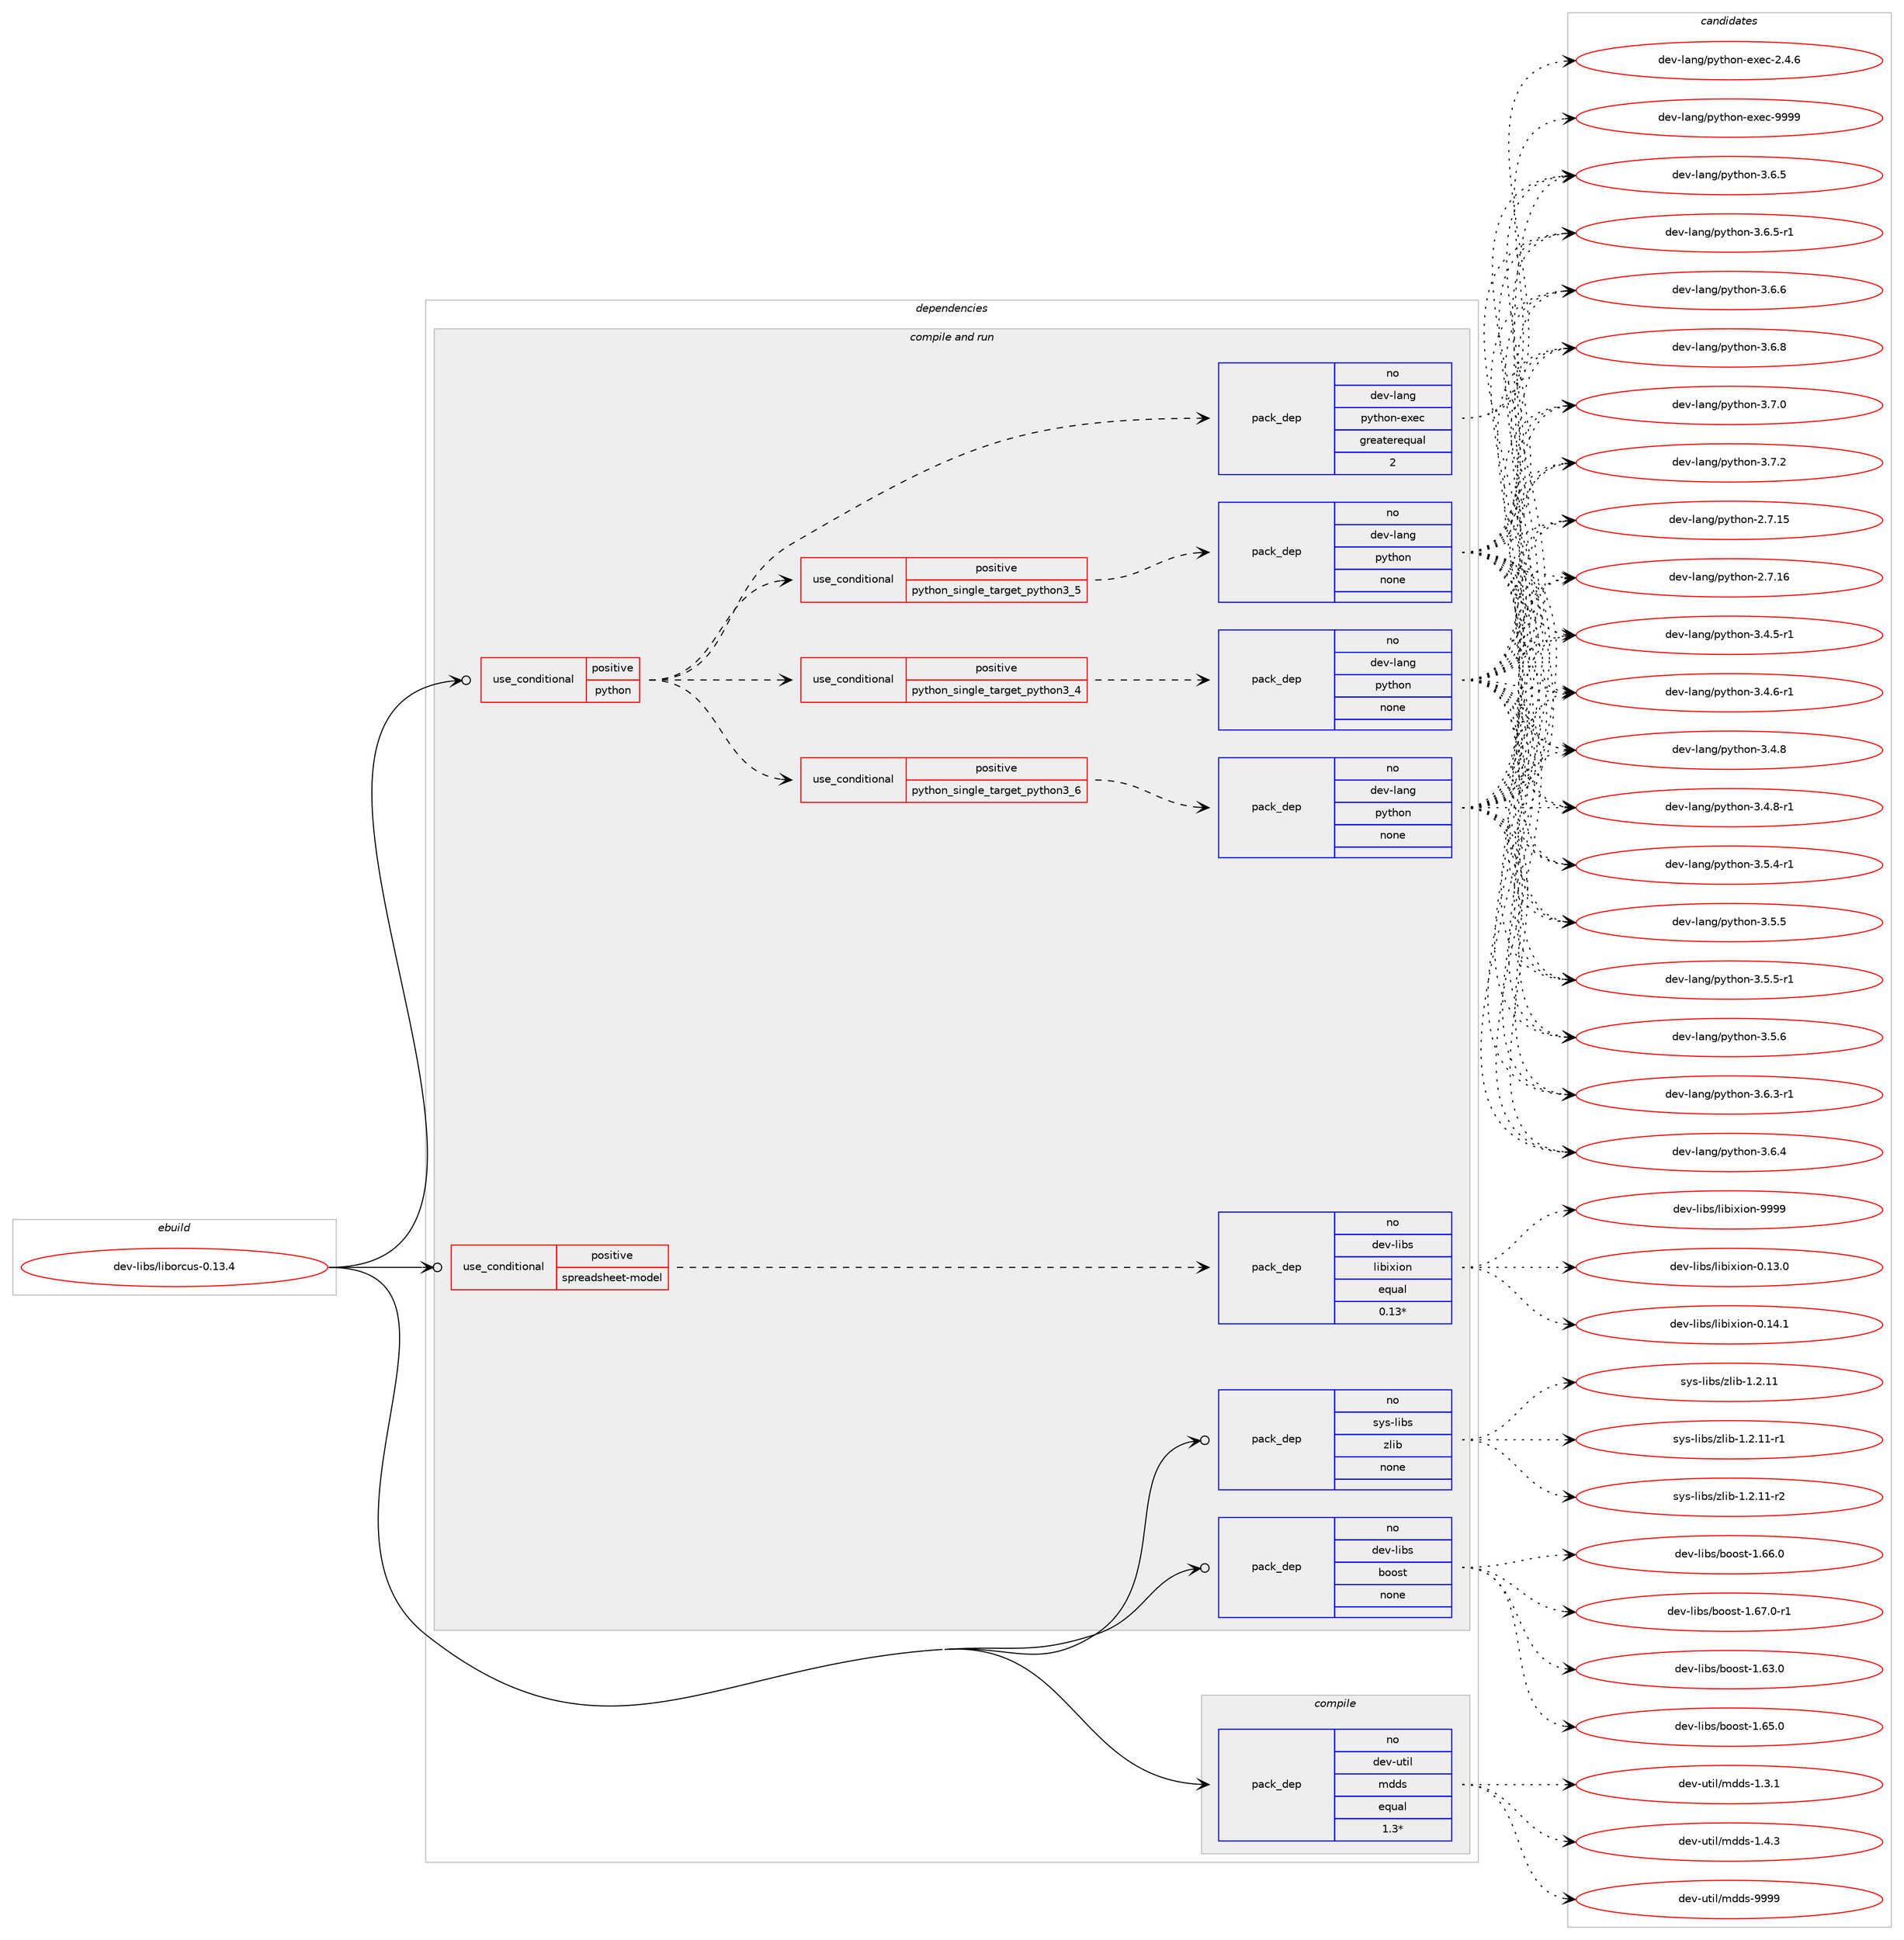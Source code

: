 digraph prolog {

# *************
# Graph options
# *************

newrank=true;
concentrate=true;
compound=true;
graph [rankdir=LR,fontname=Helvetica,fontsize=10,ranksep=1.5];#, ranksep=2.5, nodesep=0.2];
edge  [arrowhead=vee];
node  [fontname=Helvetica,fontsize=10];

# **********
# The ebuild
# **********

subgraph cluster_leftcol {
color=gray;
rank=same;
label=<<i>ebuild</i>>;
id [label="dev-libs/liborcus-0.13.4", color=red, width=4, href="../dev-libs/liborcus-0.13.4.svg"];
}

# ****************
# The dependencies
# ****************

subgraph cluster_midcol {
color=gray;
label=<<i>dependencies</i>>;
subgraph cluster_compile {
fillcolor="#eeeeee";
style=filled;
label=<<i>compile</i>>;
subgraph pack979929 {
dependency1369000 [label=<<TABLE BORDER="0" CELLBORDER="1" CELLSPACING="0" CELLPADDING="4" WIDTH="220"><TR><TD ROWSPAN="6" CELLPADDING="30">pack_dep</TD></TR><TR><TD WIDTH="110">no</TD></TR><TR><TD>dev-util</TD></TR><TR><TD>mdds</TD></TR><TR><TD>equal</TD></TR><TR><TD>1.3*</TD></TR></TABLE>>, shape=none, color=blue];
}
id:e -> dependency1369000:w [weight=20,style="solid",arrowhead="vee"];
}
subgraph cluster_compileandrun {
fillcolor="#eeeeee";
style=filled;
label=<<i>compile and run</i>>;
subgraph cond366212 {
dependency1369001 [label=<<TABLE BORDER="0" CELLBORDER="1" CELLSPACING="0" CELLPADDING="4"><TR><TD ROWSPAN="3" CELLPADDING="10">use_conditional</TD></TR><TR><TD>positive</TD></TR><TR><TD>python</TD></TR></TABLE>>, shape=none, color=red];
subgraph cond366213 {
dependency1369002 [label=<<TABLE BORDER="0" CELLBORDER="1" CELLSPACING="0" CELLPADDING="4"><TR><TD ROWSPAN="3" CELLPADDING="10">use_conditional</TD></TR><TR><TD>positive</TD></TR><TR><TD>python_single_target_python3_4</TD></TR></TABLE>>, shape=none, color=red];
subgraph pack979930 {
dependency1369003 [label=<<TABLE BORDER="0" CELLBORDER="1" CELLSPACING="0" CELLPADDING="4" WIDTH="220"><TR><TD ROWSPAN="6" CELLPADDING="30">pack_dep</TD></TR><TR><TD WIDTH="110">no</TD></TR><TR><TD>dev-lang</TD></TR><TR><TD>python</TD></TR><TR><TD>none</TD></TR><TR><TD></TD></TR></TABLE>>, shape=none, color=blue];
}
dependency1369002:e -> dependency1369003:w [weight=20,style="dashed",arrowhead="vee"];
}
dependency1369001:e -> dependency1369002:w [weight=20,style="dashed",arrowhead="vee"];
subgraph cond366214 {
dependency1369004 [label=<<TABLE BORDER="0" CELLBORDER="1" CELLSPACING="0" CELLPADDING="4"><TR><TD ROWSPAN="3" CELLPADDING="10">use_conditional</TD></TR><TR><TD>positive</TD></TR><TR><TD>python_single_target_python3_5</TD></TR></TABLE>>, shape=none, color=red];
subgraph pack979931 {
dependency1369005 [label=<<TABLE BORDER="0" CELLBORDER="1" CELLSPACING="0" CELLPADDING="4" WIDTH="220"><TR><TD ROWSPAN="6" CELLPADDING="30">pack_dep</TD></TR><TR><TD WIDTH="110">no</TD></TR><TR><TD>dev-lang</TD></TR><TR><TD>python</TD></TR><TR><TD>none</TD></TR><TR><TD></TD></TR></TABLE>>, shape=none, color=blue];
}
dependency1369004:e -> dependency1369005:w [weight=20,style="dashed",arrowhead="vee"];
}
dependency1369001:e -> dependency1369004:w [weight=20,style="dashed",arrowhead="vee"];
subgraph cond366215 {
dependency1369006 [label=<<TABLE BORDER="0" CELLBORDER="1" CELLSPACING="0" CELLPADDING="4"><TR><TD ROWSPAN="3" CELLPADDING="10">use_conditional</TD></TR><TR><TD>positive</TD></TR><TR><TD>python_single_target_python3_6</TD></TR></TABLE>>, shape=none, color=red];
subgraph pack979932 {
dependency1369007 [label=<<TABLE BORDER="0" CELLBORDER="1" CELLSPACING="0" CELLPADDING="4" WIDTH="220"><TR><TD ROWSPAN="6" CELLPADDING="30">pack_dep</TD></TR><TR><TD WIDTH="110">no</TD></TR><TR><TD>dev-lang</TD></TR><TR><TD>python</TD></TR><TR><TD>none</TD></TR><TR><TD></TD></TR></TABLE>>, shape=none, color=blue];
}
dependency1369006:e -> dependency1369007:w [weight=20,style="dashed",arrowhead="vee"];
}
dependency1369001:e -> dependency1369006:w [weight=20,style="dashed",arrowhead="vee"];
subgraph pack979933 {
dependency1369008 [label=<<TABLE BORDER="0" CELLBORDER="1" CELLSPACING="0" CELLPADDING="4" WIDTH="220"><TR><TD ROWSPAN="6" CELLPADDING="30">pack_dep</TD></TR><TR><TD WIDTH="110">no</TD></TR><TR><TD>dev-lang</TD></TR><TR><TD>python-exec</TD></TR><TR><TD>greaterequal</TD></TR><TR><TD>2</TD></TR></TABLE>>, shape=none, color=blue];
}
dependency1369001:e -> dependency1369008:w [weight=20,style="dashed",arrowhead="vee"];
}
id:e -> dependency1369001:w [weight=20,style="solid",arrowhead="odotvee"];
subgraph cond366216 {
dependency1369009 [label=<<TABLE BORDER="0" CELLBORDER="1" CELLSPACING="0" CELLPADDING="4"><TR><TD ROWSPAN="3" CELLPADDING="10">use_conditional</TD></TR><TR><TD>positive</TD></TR><TR><TD>spreadsheet-model</TD></TR></TABLE>>, shape=none, color=red];
subgraph pack979934 {
dependency1369010 [label=<<TABLE BORDER="0" CELLBORDER="1" CELLSPACING="0" CELLPADDING="4" WIDTH="220"><TR><TD ROWSPAN="6" CELLPADDING="30">pack_dep</TD></TR><TR><TD WIDTH="110">no</TD></TR><TR><TD>dev-libs</TD></TR><TR><TD>libixion</TD></TR><TR><TD>equal</TD></TR><TR><TD>0.13*</TD></TR></TABLE>>, shape=none, color=blue];
}
dependency1369009:e -> dependency1369010:w [weight=20,style="dashed",arrowhead="vee"];
}
id:e -> dependency1369009:w [weight=20,style="solid",arrowhead="odotvee"];
subgraph pack979935 {
dependency1369011 [label=<<TABLE BORDER="0" CELLBORDER="1" CELLSPACING="0" CELLPADDING="4" WIDTH="220"><TR><TD ROWSPAN="6" CELLPADDING="30">pack_dep</TD></TR><TR><TD WIDTH="110">no</TD></TR><TR><TD>dev-libs</TD></TR><TR><TD>boost</TD></TR><TR><TD>none</TD></TR><TR><TD></TD></TR></TABLE>>, shape=none, color=blue];
}
id:e -> dependency1369011:w [weight=20,style="solid",arrowhead="odotvee"];
subgraph pack979936 {
dependency1369012 [label=<<TABLE BORDER="0" CELLBORDER="1" CELLSPACING="0" CELLPADDING="4" WIDTH="220"><TR><TD ROWSPAN="6" CELLPADDING="30">pack_dep</TD></TR><TR><TD WIDTH="110">no</TD></TR><TR><TD>sys-libs</TD></TR><TR><TD>zlib</TD></TR><TR><TD>none</TD></TR><TR><TD></TD></TR></TABLE>>, shape=none, color=blue];
}
id:e -> dependency1369012:w [weight=20,style="solid",arrowhead="odotvee"];
}
subgraph cluster_run {
fillcolor="#eeeeee";
style=filled;
label=<<i>run</i>>;
}
}

# **************
# The candidates
# **************

subgraph cluster_choices {
rank=same;
color=gray;
label=<<i>candidates</i>>;

subgraph choice979929 {
color=black;
nodesep=1;
choice1001011184511711610510847109100100115454946514649 [label="dev-util/mdds-1.3.1", color=red, width=4,href="../dev-util/mdds-1.3.1.svg"];
choice1001011184511711610510847109100100115454946524651 [label="dev-util/mdds-1.4.3", color=red, width=4,href="../dev-util/mdds-1.4.3.svg"];
choice10010111845117116105108471091001001154557575757 [label="dev-util/mdds-9999", color=red, width=4,href="../dev-util/mdds-9999.svg"];
dependency1369000:e -> choice1001011184511711610510847109100100115454946514649:w [style=dotted,weight="100"];
dependency1369000:e -> choice1001011184511711610510847109100100115454946524651:w [style=dotted,weight="100"];
dependency1369000:e -> choice10010111845117116105108471091001001154557575757:w [style=dotted,weight="100"];
}
subgraph choice979930 {
color=black;
nodesep=1;
choice10010111845108971101034711212111610411111045504655464953 [label="dev-lang/python-2.7.15", color=red, width=4,href="../dev-lang/python-2.7.15.svg"];
choice10010111845108971101034711212111610411111045504655464954 [label="dev-lang/python-2.7.16", color=red, width=4,href="../dev-lang/python-2.7.16.svg"];
choice1001011184510897110103471121211161041111104551465246534511449 [label="dev-lang/python-3.4.5-r1", color=red, width=4,href="../dev-lang/python-3.4.5-r1.svg"];
choice1001011184510897110103471121211161041111104551465246544511449 [label="dev-lang/python-3.4.6-r1", color=red, width=4,href="../dev-lang/python-3.4.6-r1.svg"];
choice100101118451089711010347112121116104111110455146524656 [label="dev-lang/python-3.4.8", color=red, width=4,href="../dev-lang/python-3.4.8.svg"];
choice1001011184510897110103471121211161041111104551465246564511449 [label="dev-lang/python-3.4.8-r1", color=red, width=4,href="../dev-lang/python-3.4.8-r1.svg"];
choice1001011184510897110103471121211161041111104551465346524511449 [label="dev-lang/python-3.5.4-r1", color=red, width=4,href="../dev-lang/python-3.5.4-r1.svg"];
choice100101118451089711010347112121116104111110455146534653 [label="dev-lang/python-3.5.5", color=red, width=4,href="../dev-lang/python-3.5.5.svg"];
choice1001011184510897110103471121211161041111104551465346534511449 [label="dev-lang/python-3.5.5-r1", color=red, width=4,href="../dev-lang/python-3.5.5-r1.svg"];
choice100101118451089711010347112121116104111110455146534654 [label="dev-lang/python-3.5.6", color=red, width=4,href="../dev-lang/python-3.5.6.svg"];
choice1001011184510897110103471121211161041111104551465446514511449 [label="dev-lang/python-3.6.3-r1", color=red, width=4,href="../dev-lang/python-3.6.3-r1.svg"];
choice100101118451089711010347112121116104111110455146544652 [label="dev-lang/python-3.6.4", color=red, width=4,href="../dev-lang/python-3.6.4.svg"];
choice100101118451089711010347112121116104111110455146544653 [label="dev-lang/python-3.6.5", color=red, width=4,href="../dev-lang/python-3.6.5.svg"];
choice1001011184510897110103471121211161041111104551465446534511449 [label="dev-lang/python-3.6.5-r1", color=red, width=4,href="../dev-lang/python-3.6.5-r1.svg"];
choice100101118451089711010347112121116104111110455146544654 [label="dev-lang/python-3.6.6", color=red, width=4,href="../dev-lang/python-3.6.6.svg"];
choice100101118451089711010347112121116104111110455146544656 [label="dev-lang/python-3.6.8", color=red, width=4,href="../dev-lang/python-3.6.8.svg"];
choice100101118451089711010347112121116104111110455146554648 [label="dev-lang/python-3.7.0", color=red, width=4,href="../dev-lang/python-3.7.0.svg"];
choice100101118451089711010347112121116104111110455146554650 [label="dev-lang/python-3.7.2", color=red, width=4,href="../dev-lang/python-3.7.2.svg"];
dependency1369003:e -> choice10010111845108971101034711212111610411111045504655464953:w [style=dotted,weight="100"];
dependency1369003:e -> choice10010111845108971101034711212111610411111045504655464954:w [style=dotted,weight="100"];
dependency1369003:e -> choice1001011184510897110103471121211161041111104551465246534511449:w [style=dotted,weight="100"];
dependency1369003:e -> choice1001011184510897110103471121211161041111104551465246544511449:w [style=dotted,weight="100"];
dependency1369003:e -> choice100101118451089711010347112121116104111110455146524656:w [style=dotted,weight="100"];
dependency1369003:e -> choice1001011184510897110103471121211161041111104551465246564511449:w [style=dotted,weight="100"];
dependency1369003:e -> choice1001011184510897110103471121211161041111104551465346524511449:w [style=dotted,weight="100"];
dependency1369003:e -> choice100101118451089711010347112121116104111110455146534653:w [style=dotted,weight="100"];
dependency1369003:e -> choice1001011184510897110103471121211161041111104551465346534511449:w [style=dotted,weight="100"];
dependency1369003:e -> choice100101118451089711010347112121116104111110455146534654:w [style=dotted,weight="100"];
dependency1369003:e -> choice1001011184510897110103471121211161041111104551465446514511449:w [style=dotted,weight="100"];
dependency1369003:e -> choice100101118451089711010347112121116104111110455146544652:w [style=dotted,weight="100"];
dependency1369003:e -> choice100101118451089711010347112121116104111110455146544653:w [style=dotted,weight="100"];
dependency1369003:e -> choice1001011184510897110103471121211161041111104551465446534511449:w [style=dotted,weight="100"];
dependency1369003:e -> choice100101118451089711010347112121116104111110455146544654:w [style=dotted,weight="100"];
dependency1369003:e -> choice100101118451089711010347112121116104111110455146544656:w [style=dotted,weight="100"];
dependency1369003:e -> choice100101118451089711010347112121116104111110455146554648:w [style=dotted,weight="100"];
dependency1369003:e -> choice100101118451089711010347112121116104111110455146554650:w [style=dotted,weight="100"];
}
subgraph choice979931 {
color=black;
nodesep=1;
choice10010111845108971101034711212111610411111045504655464953 [label="dev-lang/python-2.7.15", color=red, width=4,href="../dev-lang/python-2.7.15.svg"];
choice10010111845108971101034711212111610411111045504655464954 [label="dev-lang/python-2.7.16", color=red, width=4,href="../dev-lang/python-2.7.16.svg"];
choice1001011184510897110103471121211161041111104551465246534511449 [label="dev-lang/python-3.4.5-r1", color=red, width=4,href="../dev-lang/python-3.4.5-r1.svg"];
choice1001011184510897110103471121211161041111104551465246544511449 [label="dev-lang/python-3.4.6-r1", color=red, width=4,href="../dev-lang/python-3.4.6-r1.svg"];
choice100101118451089711010347112121116104111110455146524656 [label="dev-lang/python-3.4.8", color=red, width=4,href="../dev-lang/python-3.4.8.svg"];
choice1001011184510897110103471121211161041111104551465246564511449 [label="dev-lang/python-3.4.8-r1", color=red, width=4,href="../dev-lang/python-3.4.8-r1.svg"];
choice1001011184510897110103471121211161041111104551465346524511449 [label="dev-lang/python-3.5.4-r1", color=red, width=4,href="../dev-lang/python-3.5.4-r1.svg"];
choice100101118451089711010347112121116104111110455146534653 [label="dev-lang/python-3.5.5", color=red, width=4,href="../dev-lang/python-3.5.5.svg"];
choice1001011184510897110103471121211161041111104551465346534511449 [label="dev-lang/python-3.5.5-r1", color=red, width=4,href="../dev-lang/python-3.5.5-r1.svg"];
choice100101118451089711010347112121116104111110455146534654 [label="dev-lang/python-3.5.6", color=red, width=4,href="../dev-lang/python-3.5.6.svg"];
choice1001011184510897110103471121211161041111104551465446514511449 [label="dev-lang/python-3.6.3-r1", color=red, width=4,href="../dev-lang/python-3.6.3-r1.svg"];
choice100101118451089711010347112121116104111110455146544652 [label="dev-lang/python-3.6.4", color=red, width=4,href="../dev-lang/python-3.6.4.svg"];
choice100101118451089711010347112121116104111110455146544653 [label="dev-lang/python-3.6.5", color=red, width=4,href="../dev-lang/python-3.6.5.svg"];
choice1001011184510897110103471121211161041111104551465446534511449 [label="dev-lang/python-3.6.5-r1", color=red, width=4,href="../dev-lang/python-3.6.5-r1.svg"];
choice100101118451089711010347112121116104111110455146544654 [label="dev-lang/python-3.6.6", color=red, width=4,href="../dev-lang/python-3.6.6.svg"];
choice100101118451089711010347112121116104111110455146544656 [label="dev-lang/python-3.6.8", color=red, width=4,href="../dev-lang/python-3.6.8.svg"];
choice100101118451089711010347112121116104111110455146554648 [label="dev-lang/python-3.7.0", color=red, width=4,href="../dev-lang/python-3.7.0.svg"];
choice100101118451089711010347112121116104111110455146554650 [label="dev-lang/python-3.7.2", color=red, width=4,href="../dev-lang/python-3.7.2.svg"];
dependency1369005:e -> choice10010111845108971101034711212111610411111045504655464953:w [style=dotted,weight="100"];
dependency1369005:e -> choice10010111845108971101034711212111610411111045504655464954:w [style=dotted,weight="100"];
dependency1369005:e -> choice1001011184510897110103471121211161041111104551465246534511449:w [style=dotted,weight="100"];
dependency1369005:e -> choice1001011184510897110103471121211161041111104551465246544511449:w [style=dotted,weight="100"];
dependency1369005:e -> choice100101118451089711010347112121116104111110455146524656:w [style=dotted,weight="100"];
dependency1369005:e -> choice1001011184510897110103471121211161041111104551465246564511449:w [style=dotted,weight="100"];
dependency1369005:e -> choice1001011184510897110103471121211161041111104551465346524511449:w [style=dotted,weight="100"];
dependency1369005:e -> choice100101118451089711010347112121116104111110455146534653:w [style=dotted,weight="100"];
dependency1369005:e -> choice1001011184510897110103471121211161041111104551465346534511449:w [style=dotted,weight="100"];
dependency1369005:e -> choice100101118451089711010347112121116104111110455146534654:w [style=dotted,weight="100"];
dependency1369005:e -> choice1001011184510897110103471121211161041111104551465446514511449:w [style=dotted,weight="100"];
dependency1369005:e -> choice100101118451089711010347112121116104111110455146544652:w [style=dotted,weight="100"];
dependency1369005:e -> choice100101118451089711010347112121116104111110455146544653:w [style=dotted,weight="100"];
dependency1369005:e -> choice1001011184510897110103471121211161041111104551465446534511449:w [style=dotted,weight="100"];
dependency1369005:e -> choice100101118451089711010347112121116104111110455146544654:w [style=dotted,weight="100"];
dependency1369005:e -> choice100101118451089711010347112121116104111110455146544656:w [style=dotted,weight="100"];
dependency1369005:e -> choice100101118451089711010347112121116104111110455146554648:w [style=dotted,weight="100"];
dependency1369005:e -> choice100101118451089711010347112121116104111110455146554650:w [style=dotted,weight="100"];
}
subgraph choice979932 {
color=black;
nodesep=1;
choice10010111845108971101034711212111610411111045504655464953 [label="dev-lang/python-2.7.15", color=red, width=4,href="../dev-lang/python-2.7.15.svg"];
choice10010111845108971101034711212111610411111045504655464954 [label="dev-lang/python-2.7.16", color=red, width=4,href="../dev-lang/python-2.7.16.svg"];
choice1001011184510897110103471121211161041111104551465246534511449 [label="dev-lang/python-3.4.5-r1", color=red, width=4,href="../dev-lang/python-3.4.5-r1.svg"];
choice1001011184510897110103471121211161041111104551465246544511449 [label="dev-lang/python-3.4.6-r1", color=red, width=4,href="../dev-lang/python-3.4.6-r1.svg"];
choice100101118451089711010347112121116104111110455146524656 [label="dev-lang/python-3.4.8", color=red, width=4,href="../dev-lang/python-3.4.8.svg"];
choice1001011184510897110103471121211161041111104551465246564511449 [label="dev-lang/python-3.4.8-r1", color=red, width=4,href="../dev-lang/python-3.4.8-r1.svg"];
choice1001011184510897110103471121211161041111104551465346524511449 [label="dev-lang/python-3.5.4-r1", color=red, width=4,href="../dev-lang/python-3.5.4-r1.svg"];
choice100101118451089711010347112121116104111110455146534653 [label="dev-lang/python-3.5.5", color=red, width=4,href="../dev-lang/python-3.5.5.svg"];
choice1001011184510897110103471121211161041111104551465346534511449 [label="dev-lang/python-3.5.5-r1", color=red, width=4,href="../dev-lang/python-3.5.5-r1.svg"];
choice100101118451089711010347112121116104111110455146534654 [label="dev-lang/python-3.5.6", color=red, width=4,href="../dev-lang/python-3.5.6.svg"];
choice1001011184510897110103471121211161041111104551465446514511449 [label="dev-lang/python-3.6.3-r1", color=red, width=4,href="../dev-lang/python-3.6.3-r1.svg"];
choice100101118451089711010347112121116104111110455146544652 [label="dev-lang/python-3.6.4", color=red, width=4,href="../dev-lang/python-3.6.4.svg"];
choice100101118451089711010347112121116104111110455146544653 [label="dev-lang/python-3.6.5", color=red, width=4,href="../dev-lang/python-3.6.5.svg"];
choice1001011184510897110103471121211161041111104551465446534511449 [label="dev-lang/python-3.6.5-r1", color=red, width=4,href="../dev-lang/python-3.6.5-r1.svg"];
choice100101118451089711010347112121116104111110455146544654 [label="dev-lang/python-3.6.6", color=red, width=4,href="../dev-lang/python-3.6.6.svg"];
choice100101118451089711010347112121116104111110455146544656 [label="dev-lang/python-3.6.8", color=red, width=4,href="../dev-lang/python-3.6.8.svg"];
choice100101118451089711010347112121116104111110455146554648 [label="dev-lang/python-3.7.0", color=red, width=4,href="../dev-lang/python-3.7.0.svg"];
choice100101118451089711010347112121116104111110455146554650 [label="dev-lang/python-3.7.2", color=red, width=4,href="../dev-lang/python-3.7.2.svg"];
dependency1369007:e -> choice10010111845108971101034711212111610411111045504655464953:w [style=dotted,weight="100"];
dependency1369007:e -> choice10010111845108971101034711212111610411111045504655464954:w [style=dotted,weight="100"];
dependency1369007:e -> choice1001011184510897110103471121211161041111104551465246534511449:w [style=dotted,weight="100"];
dependency1369007:e -> choice1001011184510897110103471121211161041111104551465246544511449:w [style=dotted,weight="100"];
dependency1369007:e -> choice100101118451089711010347112121116104111110455146524656:w [style=dotted,weight="100"];
dependency1369007:e -> choice1001011184510897110103471121211161041111104551465246564511449:w [style=dotted,weight="100"];
dependency1369007:e -> choice1001011184510897110103471121211161041111104551465346524511449:w [style=dotted,weight="100"];
dependency1369007:e -> choice100101118451089711010347112121116104111110455146534653:w [style=dotted,weight="100"];
dependency1369007:e -> choice1001011184510897110103471121211161041111104551465346534511449:w [style=dotted,weight="100"];
dependency1369007:e -> choice100101118451089711010347112121116104111110455146534654:w [style=dotted,weight="100"];
dependency1369007:e -> choice1001011184510897110103471121211161041111104551465446514511449:w [style=dotted,weight="100"];
dependency1369007:e -> choice100101118451089711010347112121116104111110455146544652:w [style=dotted,weight="100"];
dependency1369007:e -> choice100101118451089711010347112121116104111110455146544653:w [style=dotted,weight="100"];
dependency1369007:e -> choice1001011184510897110103471121211161041111104551465446534511449:w [style=dotted,weight="100"];
dependency1369007:e -> choice100101118451089711010347112121116104111110455146544654:w [style=dotted,weight="100"];
dependency1369007:e -> choice100101118451089711010347112121116104111110455146544656:w [style=dotted,weight="100"];
dependency1369007:e -> choice100101118451089711010347112121116104111110455146554648:w [style=dotted,weight="100"];
dependency1369007:e -> choice100101118451089711010347112121116104111110455146554650:w [style=dotted,weight="100"];
}
subgraph choice979933 {
color=black;
nodesep=1;
choice1001011184510897110103471121211161041111104510112010199455046524654 [label="dev-lang/python-exec-2.4.6", color=red, width=4,href="../dev-lang/python-exec-2.4.6.svg"];
choice10010111845108971101034711212111610411111045101120101994557575757 [label="dev-lang/python-exec-9999", color=red, width=4,href="../dev-lang/python-exec-9999.svg"];
dependency1369008:e -> choice1001011184510897110103471121211161041111104510112010199455046524654:w [style=dotted,weight="100"];
dependency1369008:e -> choice10010111845108971101034711212111610411111045101120101994557575757:w [style=dotted,weight="100"];
}
subgraph choice979934 {
color=black;
nodesep=1;
choice1001011184510810598115471081059810512010511111045484649514648 [label="dev-libs/libixion-0.13.0", color=red, width=4,href="../dev-libs/libixion-0.13.0.svg"];
choice1001011184510810598115471081059810512010511111045484649524649 [label="dev-libs/libixion-0.14.1", color=red, width=4,href="../dev-libs/libixion-0.14.1.svg"];
choice100101118451081059811547108105981051201051111104557575757 [label="dev-libs/libixion-9999", color=red, width=4,href="../dev-libs/libixion-9999.svg"];
dependency1369010:e -> choice1001011184510810598115471081059810512010511111045484649514648:w [style=dotted,weight="100"];
dependency1369010:e -> choice1001011184510810598115471081059810512010511111045484649524649:w [style=dotted,weight="100"];
dependency1369010:e -> choice100101118451081059811547108105981051201051111104557575757:w [style=dotted,weight="100"];
}
subgraph choice979935 {
color=black;
nodesep=1;
choice1001011184510810598115479811111111511645494654514648 [label="dev-libs/boost-1.63.0", color=red, width=4,href="../dev-libs/boost-1.63.0.svg"];
choice1001011184510810598115479811111111511645494654534648 [label="dev-libs/boost-1.65.0", color=red, width=4,href="../dev-libs/boost-1.65.0.svg"];
choice1001011184510810598115479811111111511645494654544648 [label="dev-libs/boost-1.66.0", color=red, width=4,href="../dev-libs/boost-1.66.0.svg"];
choice10010111845108105981154798111111115116454946545546484511449 [label="dev-libs/boost-1.67.0-r1", color=red, width=4,href="../dev-libs/boost-1.67.0-r1.svg"];
dependency1369011:e -> choice1001011184510810598115479811111111511645494654514648:w [style=dotted,weight="100"];
dependency1369011:e -> choice1001011184510810598115479811111111511645494654534648:w [style=dotted,weight="100"];
dependency1369011:e -> choice1001011184510810598115479811111111511645494654544648:w [style=dotted,weight="100"];
dependency1369011:e -> choice10010111845108105981154798111111115116454946545546484511449:w [style=dotted,weight="100"];
}
subgraph choice979936 {
color=black;
nodesep=1;
choice1151211154510810598115471221081059845494650464949 [label="sys-libs/zlib-1.2.11", color=red, width=4,href="../sys-libs/zlib-1.2.11.svg"];
choice11512111545108105981154712210810598454946504649494511449 [label="sys-libs/zlib-1.2.11-r1", color=red, width=4,href="../sys-libs/zlib-1.2.11-r1.svg"];
choice11512111545108105981154712210810598454946504649494511450 [label="sys-libs/zlib-1.2.11-r2", color=red, width=4,href="../sys-libs/zlib-1.2.11-r2.svg"];
dependency1369012:e -> choice1151211154510810598115471221081059845494650464949:w [style=dotted,weight="100"];
dependency1369012:e -> choice11512111545108105981154712210810598454946504649494511449:w [style=dotted,weight="100"];
dependency1369012:e -> choice11512111545108105981154712210810598454946504649494511450:w [style=dotted,weight="100"];
}
}

}
